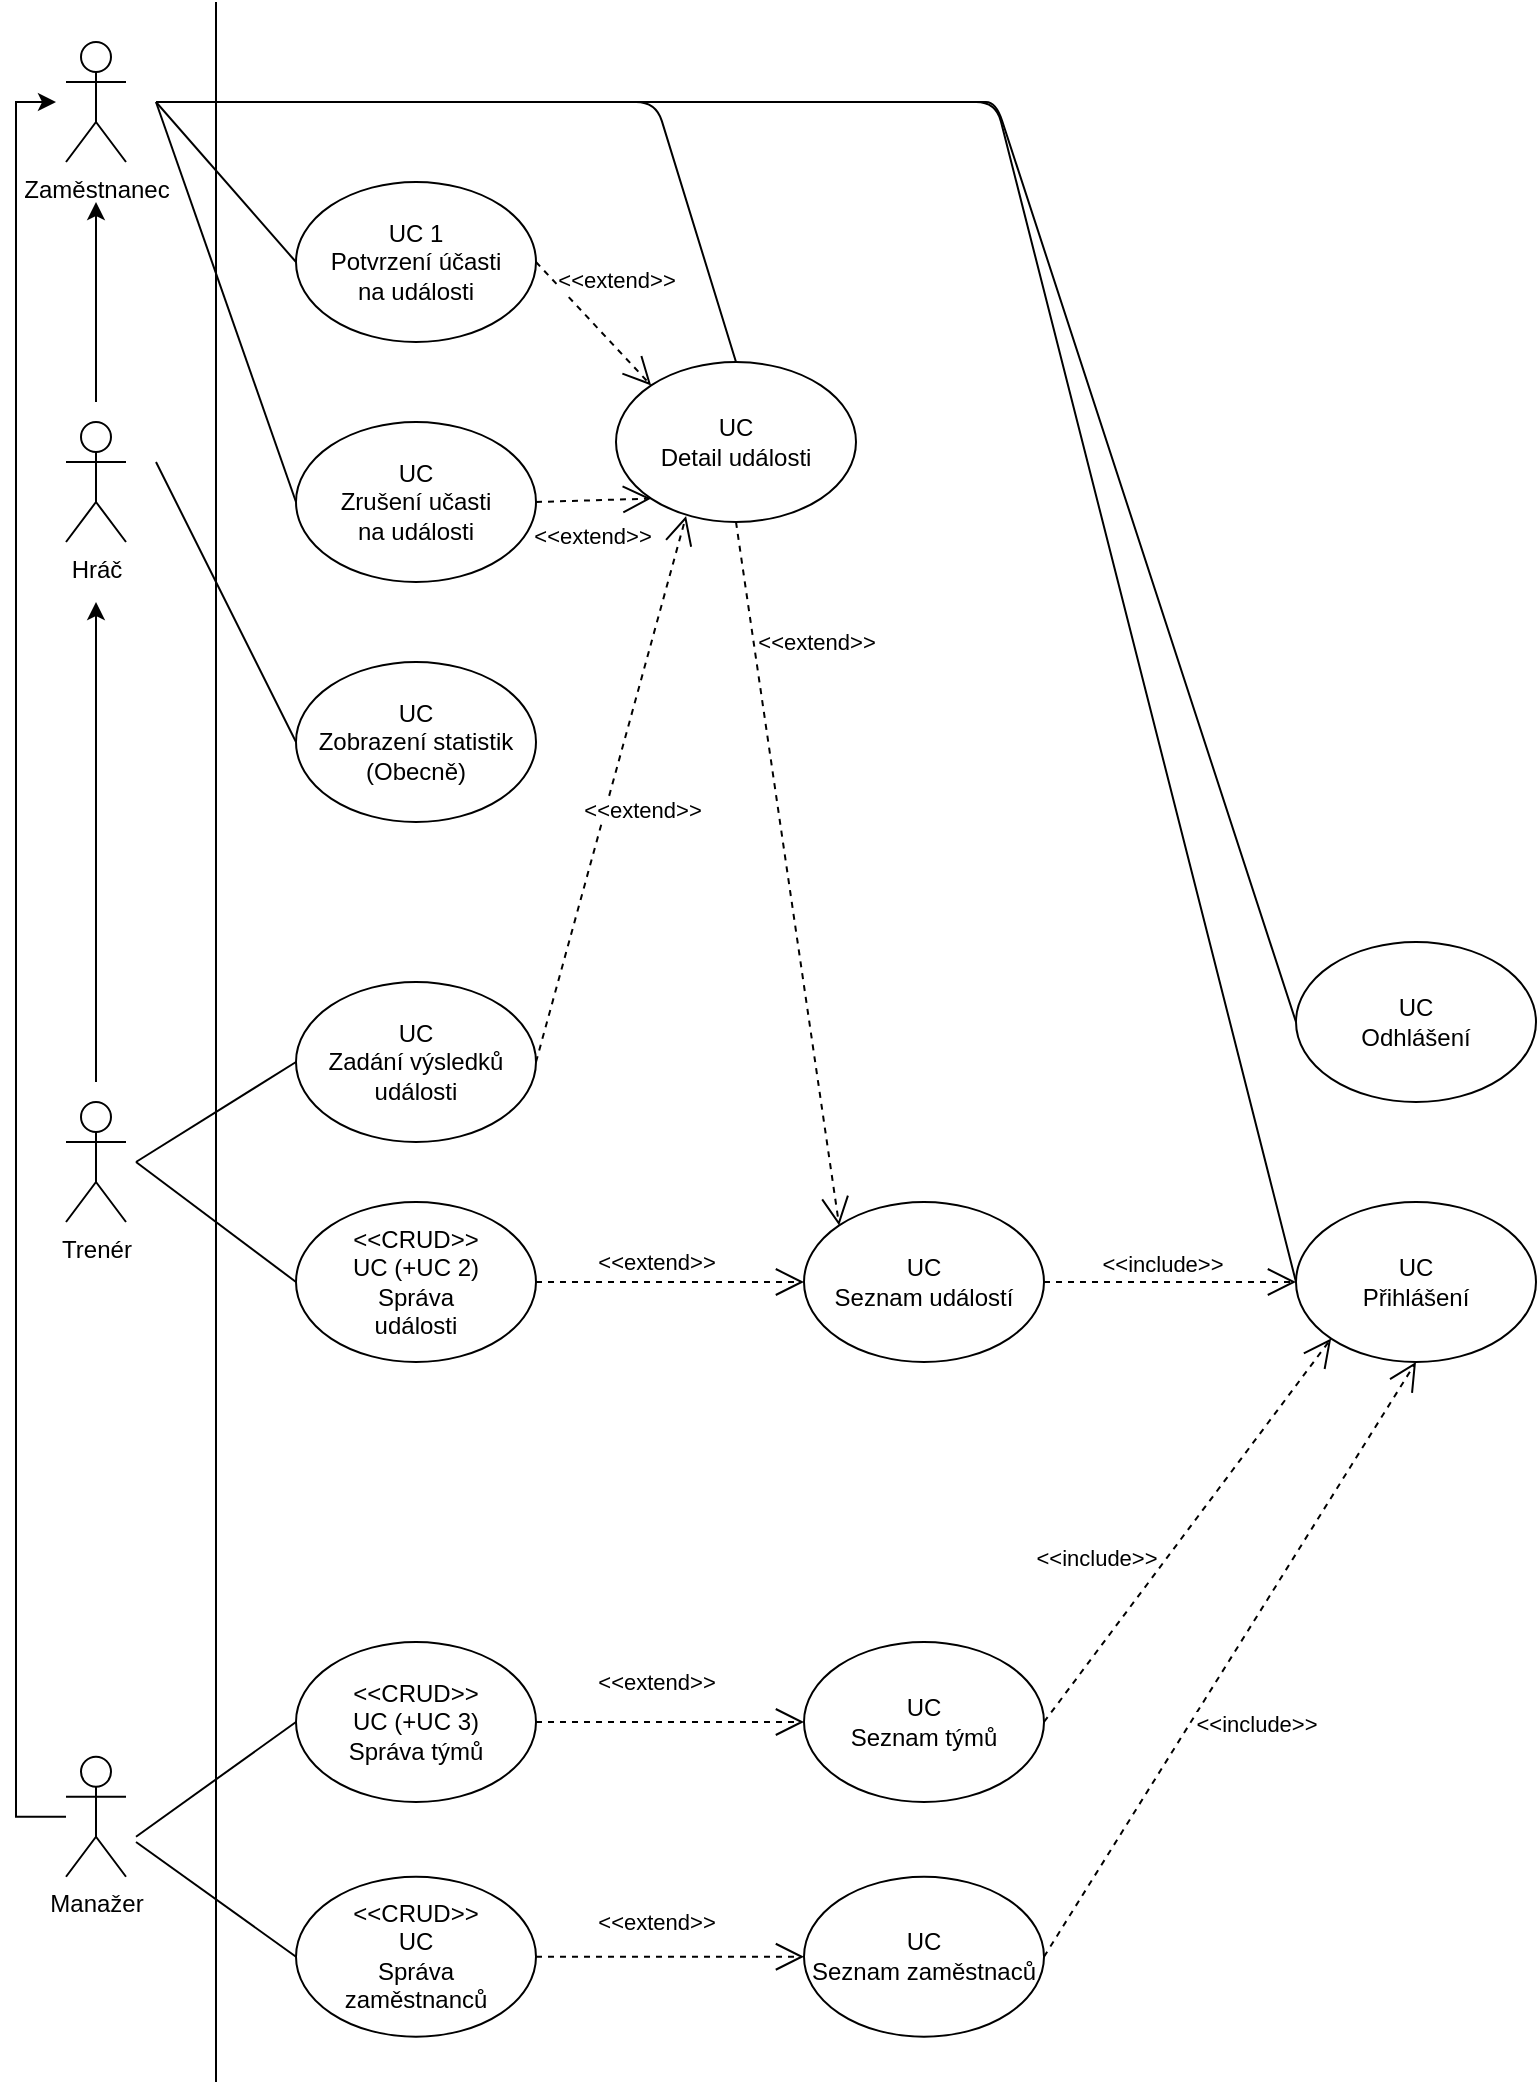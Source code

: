 <mxfile version="13.8.8" type="github">
  <diagram id="yAFYyU7FPyFNNZtp-V3i" name="Page-1">
    <mxGraphModel dx="1422" dy="705" grid="1" gridSize="10" guides="1" tooltips="1" connect="1" arrows="1" fold="1" page="1" pageScale="1" pageWidth="827" pageHeight="1169" math="0" shadow="0">
      <root>
        <mxCell id="0" />
        <mxCell id="1" parent="0" />
        <mxCell id="sryyBpQJ4YWezn5xtmet-1" value="" style="endArrow=none;html=1;" parent="1" edge="1">
          <mxGeometry width="50" height="50" relative="1" as="geometry">
            <mxPoint x="120" y="1040" as="sourcePoint" />
            <mxPoint x="120" as="targetPoint" />
          </mxGeometry>
        </mxCell>
        <mxCell id="sryyBpQJ4YWezn5xtmet-10" value="" style="edgeStyle=orthogonalEdgeStyle;rounded=0;orthogonalLoop=1;jettySize=auto;html=1;" parent="1" edge="1">
          <mxGeometry relative="1" as="geometry">
            <mxPoint x="60" y="200" as="sourcePoint" />
            <mxPoint x="60" y="100" as="targetPoint" />
          </mxGeometry>
        </mxCell>
        <mxCell id="sryyBpQJ4YWezn5xtmet-4" value="Hráč" style="shape=umlActor;verticalLabelPosition=bottom;verticalAlign=top;html=1;outlineConnect=0;" parent="1" vertex="1">
          <mxGeometry x="45" y="210" width="30" height="60" as="geometry" />
        </mxCell>
        <mxCell id="sryyBpQJ4YWezn5xtmet-12" value="" style="edgeStyle=orthogonalEdgeStyle;rounded=0;orthogonalLoop=1;jettySize=auto;html=1;" parent="1" edge="1">
          <mxGeometry relative="1" as="geometry">
            <mxPoint x="60" y="540" as="sourcePoint" />
            <mxPoint x="60" y="300" as="targetPoint" />
          </mxGeometry>
        </mxCell>
        <mxCell id="sryyBpQJ4YWezn5xtmet-5" value="Trenér" style="shape=umlActor;verticalLabelPosition=bottom;verticalAlign=top;html=1;outlineConnect=0;" parent="1" vertex="1">
          <mxGeometry x="45" y="550" width="30" height="60" as="geometry" />
        </mxCell>
        <mxCell id="sryyBpQJ4YWezn5xtmet-13" value="" style="edgeStyle=orthogonalEdgeStyle;rounded=0;orthogonalLoop=1;jettySize=auto;html=1;" parent="1" source="sryyBpQJ4YWezn5xtmet-6" edge="1">
          <mxGeometry relative="1" as="geometry">
            <mxPoint x="40" y="50" as="targetPoint" />
            <Array as="points">
              <mxPoint x="20" y="907" />
              <mxPoint x="20" y="50" />
            </Array>
          </mxGeometry>
        </mxCell>
        <mxCell id="sryyBpQJ4YWezn5xtmet-6" value="Manažer" style="shape=umlActor;verticalLabelPosition=bottom;verticalAlign=top;html=1;outlineConnect=0;" parent="1" vertex="1">
          <mxGeometry x="45" y="877.38" width="30" height="60" as="geometry" />
        </mxCell>
        <mxCell id="sryyBpQJ4YWezn5xtmet-7" value="Zaměstnanec" style="shape=umlActor;verticalLabelPosition=bottom;verticalAlign=top;html=1;outlineConnect=0;" parent="1" vertex="1">
          <mxGeometry x="45" y="20" width="30" height="60" as="geometry" />
        </mxCell>
        <mxCell id="sryyBpQJ4YWezn5xtmet-14" value="UC&lt;br&gt;Přihlášení" style="ellipse;whiteSpace=wrap;html=1;" parent="1" vertex="1">
          <mxGeometry x="660" y="600" width="120" height="80" as="geometry" />
        </mxCell>
        <mxCell id="sryyBpQJ4YWezn5xtmet-17" value="UC&lt;br&gt;Odhlášení" style="ellipse;whiteSpace=wrap;html=1;" parent="1" vertex="1">
          <mxGeometry x="660" y="470" width="120" height="80" as="geometry" />
        </mxCell>
        <mxCell id="sryyBpQJ4YWezn5xtmet-20" value="UC&lt;br&gt;Seznam týmů" style="ellipse;whiteSpace=wrap;html=1;" parent="1" vertex="1">
          <mxGeometry x="414" y="820" width="120" height="80" as="geometry" />
        </mxCell>
        <mxCell id="sryyBpQJ4YWezn5xtmet-21" value="" style="endArrow=none;html=1;exitX=0;exitY=0.5;exitDx=0;exitDy=0;" parent="1" source="sryyBpQJ4YWezn5xtmet-14" edge="1">
          <mxGeometry width="50" height="50" relative="1" as="geometry">
            <mxPoint x="90" y="100" as="sourcePoint" />
            <mxPoint x="90" y="50" as="targetPoint" />
            <Array as="points">
              <mxPoint x="510" y="50" />
            </Array>
          </mxGeometry>
        </mxCell>
        <mxCell id="sryyBpQJ4YWezn5xtmet-23" value="" style="endArrow=none;html=1;exitX=0;exitY=0.5;exitDx=0;exitDy=0;" parent="1" source="sryyBpQJ4YWezn5xtmet-17" edge="1">
          <mxGeometry width="50" height="50" relative="1" as="geometry">
            <mxPoint x="460" y="100" as="sourcePoint" />
            <mxPoint x="500" y="50" as="targetPoint" />
            <Array as="points">
              <mxPoint x="510" y="50" />
            </Array>
          </mxGeometry>
        </mxCell>
        <mxCell id="yQHaQmbHt8D4Ng1YrdPS-1" value="&amp;lt;&amp;lt;CRUD&amp;gt;&amp;gt;&lt;br&gt;UC (+UC 3)&lt;br&gt;Správa týmů" style="ellipse;whiteSpace=wrap;html=1;" parent="1" vertex="1">
          <mxGeometry x="160" y="820" width="120" height="80" as="geometry" />
        </mxCell>
        <mxCell id="yQHaQmbHt8D4Ng1YrdPS-2" value="" style="endArrow=none;html=1;entryX=0;entryY=0.5;entryDx=0;entryDy=0;" parent="1" target="yQHaQmbHt8D4Ng1YrdPS-1" edge="1">
          <mxGeometry width="50" height="50" relative="1" as="geometry">
            <mxPoint x="80" y="917.38" as="sourcePoint" />
            <mxPoint x="450" y="777.38" as="targetPoint" />
          </mxGeometry>
        </mxCell>
        <mxCell id="yQHaQmbHt8D4Ng1YrdPS-13" value="UC&lt;br&gt;Seznam událostí" style="ellipse;whiteSpace=wrap;html=1;" parent="1" vertex="1">
          <mxGeometry x="414" y="600" width="120" height="80" as="geometry" />
        </mxCell>
        <mxCell id="yQHaQmbHt8D4Ng1YrdPS-16" value="UC&lt;br&gt;Seznam zaměstnaců" style="ellipse;whiteSpace=wrap;html=1;" parent="1" vertex="1">
          <mxGeometry x="414" y="937.38" width="120" height="80" as="geometry" />
        </mxCell>
        <mxCell id="yQHaQmbHt8D4Ng1YrdPS-19" value="&amp;lt;&amp;lt;CRUD&amp;gt;&amp;gt;&lt;br&gt;UC&lt;br&gt;Správa&lt;br&gt;zaměstnanců" style="ellipse;whiteSpace=wrap;html=1;" parent="1" vertex="1">
          <mxGeometry x="160" y="937.38" width="120" height="80" as="geometry" />
        </mxCell>
        <mxCell id="yQHaQmbHt8D4Ng1YrdPS-30" value="&amp;lt;&amp;lt;CRUD&amp;gt;&amp;gt;&lt;br&gt;UC (+UC 2)&lt;br&gt;Správa&lt;br&gt;události" style="ellipse;whiteSpace=wrap;html=1;" parent="1" vertex="1">
          <mxGeometry x="160" y="600" width="120" height="80" as="geometry" />
        </mxCell>
        <mxCell id="yQHaQmbHt8D4Ng1YrdPS-31" value="" style="endArrow=none;html=1;exitX=0;exitY=0.5;exitDx=0;exitDy=0;" parent="1" source="yQHaQmbHt8D4Ng1YrdPS-30" edge="1">
          <mxGeometry width="50" height="50" relative="1" as="geometry">
            <mxPoint x="130" y="570" as="sourcePoint" />
            <mxPoint x="80" y="580" as="targetPoint" />
          </mxGeometry>
        </mxCell>
        <mxCell id="yQHaQmbHt8D4Ng1YrdPS-32" value="UC 1&lt;br&gt;Potvrzení účasti&lt;br&gt;na události" style="ellipse;whiteSpace=wrap;html=1;" parent="1" vertex="1">
          <mxGeometry x="160" y="90" width="120" height="80" as="geometry" />
        </mxCell>
        <mxCell id="yQHaQmbHt8D4Ng1YrdPS-36" value="UC&lt;br&gt;Detail události" style="ellipse;whiteSpace=wrap;html=1;" parent="1" vertex="1">
          <mxGeometry x="320" y="180" width="120" height="80" as="geometry" />
        </mxCell>
        <mxCell id="yQHaQmbHt8D4Ng1YrdPS-37" value="" style="endArrow=none;html=1;entryX=0;entryY=0.5;entryDx=0;entryDy=0;" parent="1" target="yQHaQmbHt8D4Ng1YrdPS-32" edge="1">
          <mxGeometry width="50" height="50" relative="1" as="geometry">
            <mxPoint x="90" y="50" as="sourcePoint" />
            <mxPoint x="180" y="170" as="targetPoint" />
          </mxGeometry>
        </mxCell>
        <mxCell id="yQHaQmbHt8D4Ng1YrdPS-40" value="UC&lt;br&gt;Zrušení učasti&lt;br&gt;na události" style="ellipse;whiteSpace=wrap;html=1;" parent="1" vertex="1">
          <mxGeometry x="160" y="210" width="120" height="80" as="geometry" />
        </mxCell>
        <mxCell id="yQHaQmbHt8D4Ng1YrdPS-42" value="" style="endArrow=none;html=1;exitX=0;exitY=0.5;exitDx=0;exitDy=0;" parent="1" source="yQHaQmbHt8D4Ng1YrdPS-40" edge="1">
          <mxGeometry width="50" height="50" relative="1" as="geometry">
            <mxPoint x="150" y="390" as="sourcePoint" />
            <mxPoint x="90" y="50" as="targetPoint" />
          </mxGeometry>
        </mxCell>
        <mxCell id="yQHaQmbHt8D4Ng1YrdPS-43" value="" style="endArrow=none;html=1;entryX=0.5;entryY=0;entryDx=0;entryDy=0;" parent="1" target="yQHaQmbHt8D4Ng1YrdPS-36" edge="1">
          <mxGeometry width="50" height="50" relative="1" as="geometry">
            <mxPoint x="250" y="50" as="sourcePoint" />
            <mxPoint x="320" y="250" as="targetPoint" />
            <Array as="points">
              <mxPoint x="340" y="50" />
            </Array>
          </mxGeometry>
        </mxCell>
        <mxCell id="yQHaQmbHt8D4Ng1YrdPS-45" value="UC&lt;br&gt;Zadání výsledků&lt;br&gt;události" style="ellipse;whiteSpace=wrap;html=1;" parent="1" vertex="1">
          <mxGeometry x="160" y="490" width="120" height="80" as="geometry" />
        </mxCell>
        <mxCell id="yQHaQmbHt8D4Ng1YrdPS-47" value="" style="endArrow=none;html=1;exitX=0;exitY=0.5;exitDx=0;exitDy=0;" parent="1" source="yQHaQmbHt8D4Ng1YrdPS-45" edge="1">
          <mxGeometry width="50" height="50" relative="1" as="geometry">
            <mxPoint x="50" y="730" as="sourcePoint" />
            <mxPoint x="80" y="580" as="targetPoint" />
          </mxGeometry>
        </mxCell>
        <mxCell id="yQHaQmbHt8D4Ng1YrdPS-48" value="&amp;lt;&amp;lt;include&amp;gt;&amp;gt;" style="endArrow=open;endSize=12;dashed=1;html=1;exitX=1;exitY=0.5;exitDx=0;exitDy=0;entryX=0;entryY=0.5;entryDx=0;entryDy=0;" parent="1" source="yQHaQmbHt8D4Ng1YrdPS-13" target="sryyBpQJ4YWezn5xtmet-14" edge="1">
          <mxGeometry x="-0.075" y="9" width="160" relative="1" as="geometry">
            <mxPoint x="610" y="590" as="sourcePoint" />
            <mxPoint x="770" y="590" as="targetPoint" />
            <mxPoint as="offset" />
          </mxGeometry>
        </mxCell>
        <mxCell id="yQHaQmbHt8D4Ng1YrdPS-50" value="&amp;lt;&amp;lt;extend&amp;gt;&amp;gt;" style="endArrow=open;endSize=12;dashed=1;html=1;exitX=1;exitY=0.5;exitDx=0;exitDy=0;entryX=0;entryY=0.5;entryDx=0;entryDy=0;" parent="1" source="yQHaQmbHt8D4Ng1YrdPS-19" target="yQHaQmbHt8D4Ng1YrdPS-16" edge="1">
          <mxGeometry x="-0.111" y="17" width="160" relative="1" as="geometry">
            <mxPoint x="300" y="1167.38" as="sourcePoint" />
            <mxPoint x="360" y="1120" as="targetPoint" />
            <mxPoint as="offset" />
          </mxGeometry>
        </mxCell>
        <mxCell id="yQHaQmbHt8D4Ng1YrdPS-53" value="&amp;lt;&amp;lt;extend&amp;gt;&amp;gt;" style="endArrow=open;endSize=12;dashed=1;html=1;exitX=1;exitY=0.5;exitDx=0;exitDy=0;entryX=0;entryY=0.5;entryDx=0;entryDy=0;" parent="1" source="yQHaQmbHt8D4Ng1YrdPS-1" target="sryyBpQJ4YWezn5xtmet-20" edge="1">
          <mxGeometry x="-0.111" y="20" width="160" relative="1" as="geometry">
            <mxPoint x="330" y="1197.38" as="sourcePoint" />
            <mxPoint x="360" y="830" as="targetPoint" />
            <mxPoint as="offset" />
          </mxGeometry>
        </mxCell>
        <mxCell id="yQHaQmbHt8D4Ng1YrdPS-54" value="&amp;lt;&amp;lt;include&amp;gt;&amp;gt;" style="endArrow=open;endSize=12;dashed=1;html=1;exitX=1;exitY=0.5;exitDx=0;exitDy=0;entryX=0;entryY=1;entryDx=0;entryDy=0;" parent="1" source="sryyBpQJ4YWezn5xtmet-20" target="sryyBpQJ4YWezn5xtmet-14" edge="1">
          <mxGeometry x="-0.325" y="28" width="160" relative="1" as="geometry">
            <mxPoint x="530.0" y="630" as="sourcePoint" />
            <mxPoint x="600" y="620" as="targetPoint" />
            <mxPoint as="offset" />
          </mxGeometry>
        </mxCell>
        <mxCell id="yQHaQmbHt8D4Ng1YrdPS-55" value="&amp;lt;&amp;lt;include&amp;gt;&amp;gt;" style="endArrow=open;endSize=12;dashed=1;html=1;entryX=0.5;entryY=1;entryDx=0;entryDy=0;exitX=1;exitY=0.5;exitDx=0;exitDy=0;" parent="1" source="yQHaQmbHt8D4Ng1YrdPS-16" target="sryyBpQJ4YWezn5xtmet-14" edge="1">
          <mxGeometry x="-0.115" y="-29" width="160" relative="1" as="geometry">
            <mxPoint x="480" y="1198.824" as="sourcePoint" />
            <mxPoint x="620.0" y="640" as="targetPoint" />
            <mxPoint x="-1" as="offset" />
          </mxGeometry>
        </mxCell>
        <mxCell id="yQHaQmbHt8D4Ng1YrdPS-58" value="&amp;lt;&amp;lt;extend&amp;gt;&amp;gt;" style="endArrow=open;endSize=12;dashed=1;html=1;exitX=1;exitY=0.5;exitDx=0;exitDy=0;entryX=0;entryY=0.5;entryDx=0;entryDy=0;" parent="1" source="yQHaQmbHt8D4Ng1YrdPS-30" target="yQHaQmbHt8D4Ng1YrdPS-13" edge="1">
          <mxGeometry x="-0.111" y="10" width="160" relative="1" as="geometry">
            <mxPoint x="300.0" y="620" as="sourcePoint" />
            <mxPoint x="410" y="630" as="targetPoint" />
            <mxPoint as="offset" />
          </mxGeometry>
        </mxCell>
        <mxCell id="yQHaQmbHt8D4Ng1YrdPS-60" value="&amp;lt;&amp;lt;extend&amp;gt;&amp;gt;" style="endArrow=open;endSize=12;dashed=1;html=1;exitX=0.5;exitY=1;exitDx=0;exitDy=0;entryX=0;entryY=0;entryDx=0;entryDy=0;" parent="1" source="yQHaQmbHt8D4Ng1YrdPS-36" target="yQHaQmbHt8D4Ng1YrdPS-13" edge="1">
          <mxGeometry x="-0.633" y="31" width="160" relative="1" as="geometry">
            <mxPoint x="320.0" y="540" as="sourcePoint" />
            <mxPoint x="430" y="550" as="targetPoint" />
            <mxPoint as="offset" />
          </mxGeometry>
        </mxCell>
        <mxCell id="yQHaQmbHt8D4Ng1YrdPS-65" value="" style="endArrow=none;html=1;exitX=0;exitY=0.5;exitDx=0;exitDy=0;" parent="1" source="yQHaQmbHt8D4Ng1YrdPS-19" edge="1">
          <mxGeometry width="50" height="50" relative="1" as="geometry">
            <mxPoint x="60" y="1120" as="sourcePoint" />
            <mxPoint x="80" y="920" as="targetPoint" />
          </mxGeometry>
        </mxCell>
        <mxCell id="qXkaRfwfOWDN_yTIUpRR-1" value="UC&lt;br&gt;Zobrazení statistik&lt;br&gt;(Obecně)" style="ellipse;whiteSpace=wrap;html=1;" parent="1" vertex="1">
          <mxGeometry x="160" y="330" width="120" height="80" as="geometry" />
        </mxCell>
        <mxCell id="qXkaRfwfOWDN_yTIUpRR-2" value="" style="endArrow=none;html=1;exitX=0;exitY=0.5;exitDx=0;exitDy=0;" parent="1" source="qXkaRfwfOWDN_yTIUpRR-1" edge="1">
          <mxGeometry width="50" height="50" relative="1" as="geometry">
            <mxPoint x="-200" y="420" as="sourcePoint" />
            <mxPoint x="90" y="230" as="targetPoint" />
          </mxGeometry>
        </mxCell>
        <mxCell id="M8t00tq0Sc0sEbKJiu9N-1" value="&amp;lt;&amp;lt;extend&amp;gt;&amp;gt;" style="endArrow=open;endSize=12;dashed=1;html=1;exitX=1;exitY=0.5;exitDx=0;exitDy=0;entryX=0;entryY=1;entryDx=0;entryDy=0;" parent="1" source="yQHaQmbHt8D4Ng1YrdPS-40" target="yQHaQmbHt8D4Ng1YrdPS-36" edge="1">
          <mxGeometry x="-0.04" y="-18" width="160" relative="1" as="geometry">
            <mxPoint x="390" y="270" as="sourcePoint" />
            <mxPoint x="441.574" y="621.716" as="targetPoint" />
            <mxPoint as="offset" />
          </mxGeometry>
        </mxCell>
        <mxCell id="M8t00tq0Sc0sEbKJiu9N-2" value="&amp;lt;&amp;lt;extend&amp;gt;&amp;gt;" style="endArrow=open;endSize=12;dashed=1;html=1;exitX=1;exitY=0.5;exitDx=0;exitDy=0;entryX=0;entryY=0;entryDx=0;entryDy=0;" parent="1" source="yQHaQmbHt8D4Ng1YrdPS-32" target="yQHaQmbHt8D4Ng1YrdPS-36" edge="1">
          <mxGeometry x="-0.18" y="22" width="160" relative="1" as="geometry">
            <mxPoint x="400" y="280" as="sourcePoint" />
            <mxPoint x="451.574" y="631.716" as="targetPoint" />
            <mxPoint y="-1" as="offset" />
          </mxGeometry>
        </mxCell>
        <mxCell id="M8t00tq0Sc0sEbKJiu9N-3" value="&amp;lt;&amp;lt;extend&amp;gt;&amp;gt;" style="endArrow=open;endSize=12;dashed=1;html=1;exitX=1;exitY=0.5;exitDx=0;exitDy=0;entryX=0.292;entryY=0.963;entryDx=0;entryDy=0;entryPerimeter=0;" parent="1" source="yQHaQmbHt8D4Ng1YrdPS-45" target="yQHaQmbHt8D4Ng1YrdPS-36" edge="1">
          <mxGeometry x="-0.04" y="-18" width="160" relative="1" as="geometry">
            <mxPoint x="290" y="260" as="sourcePoint" />
            <mxPoint x="347.574" y="258.284" as="targetPoint" />
            <mxPoint as="offset" />
          </mxGeometry>
        </mxCell>
      </root>
    </mxGraphModel>
  </diagram>
</mxfile>

